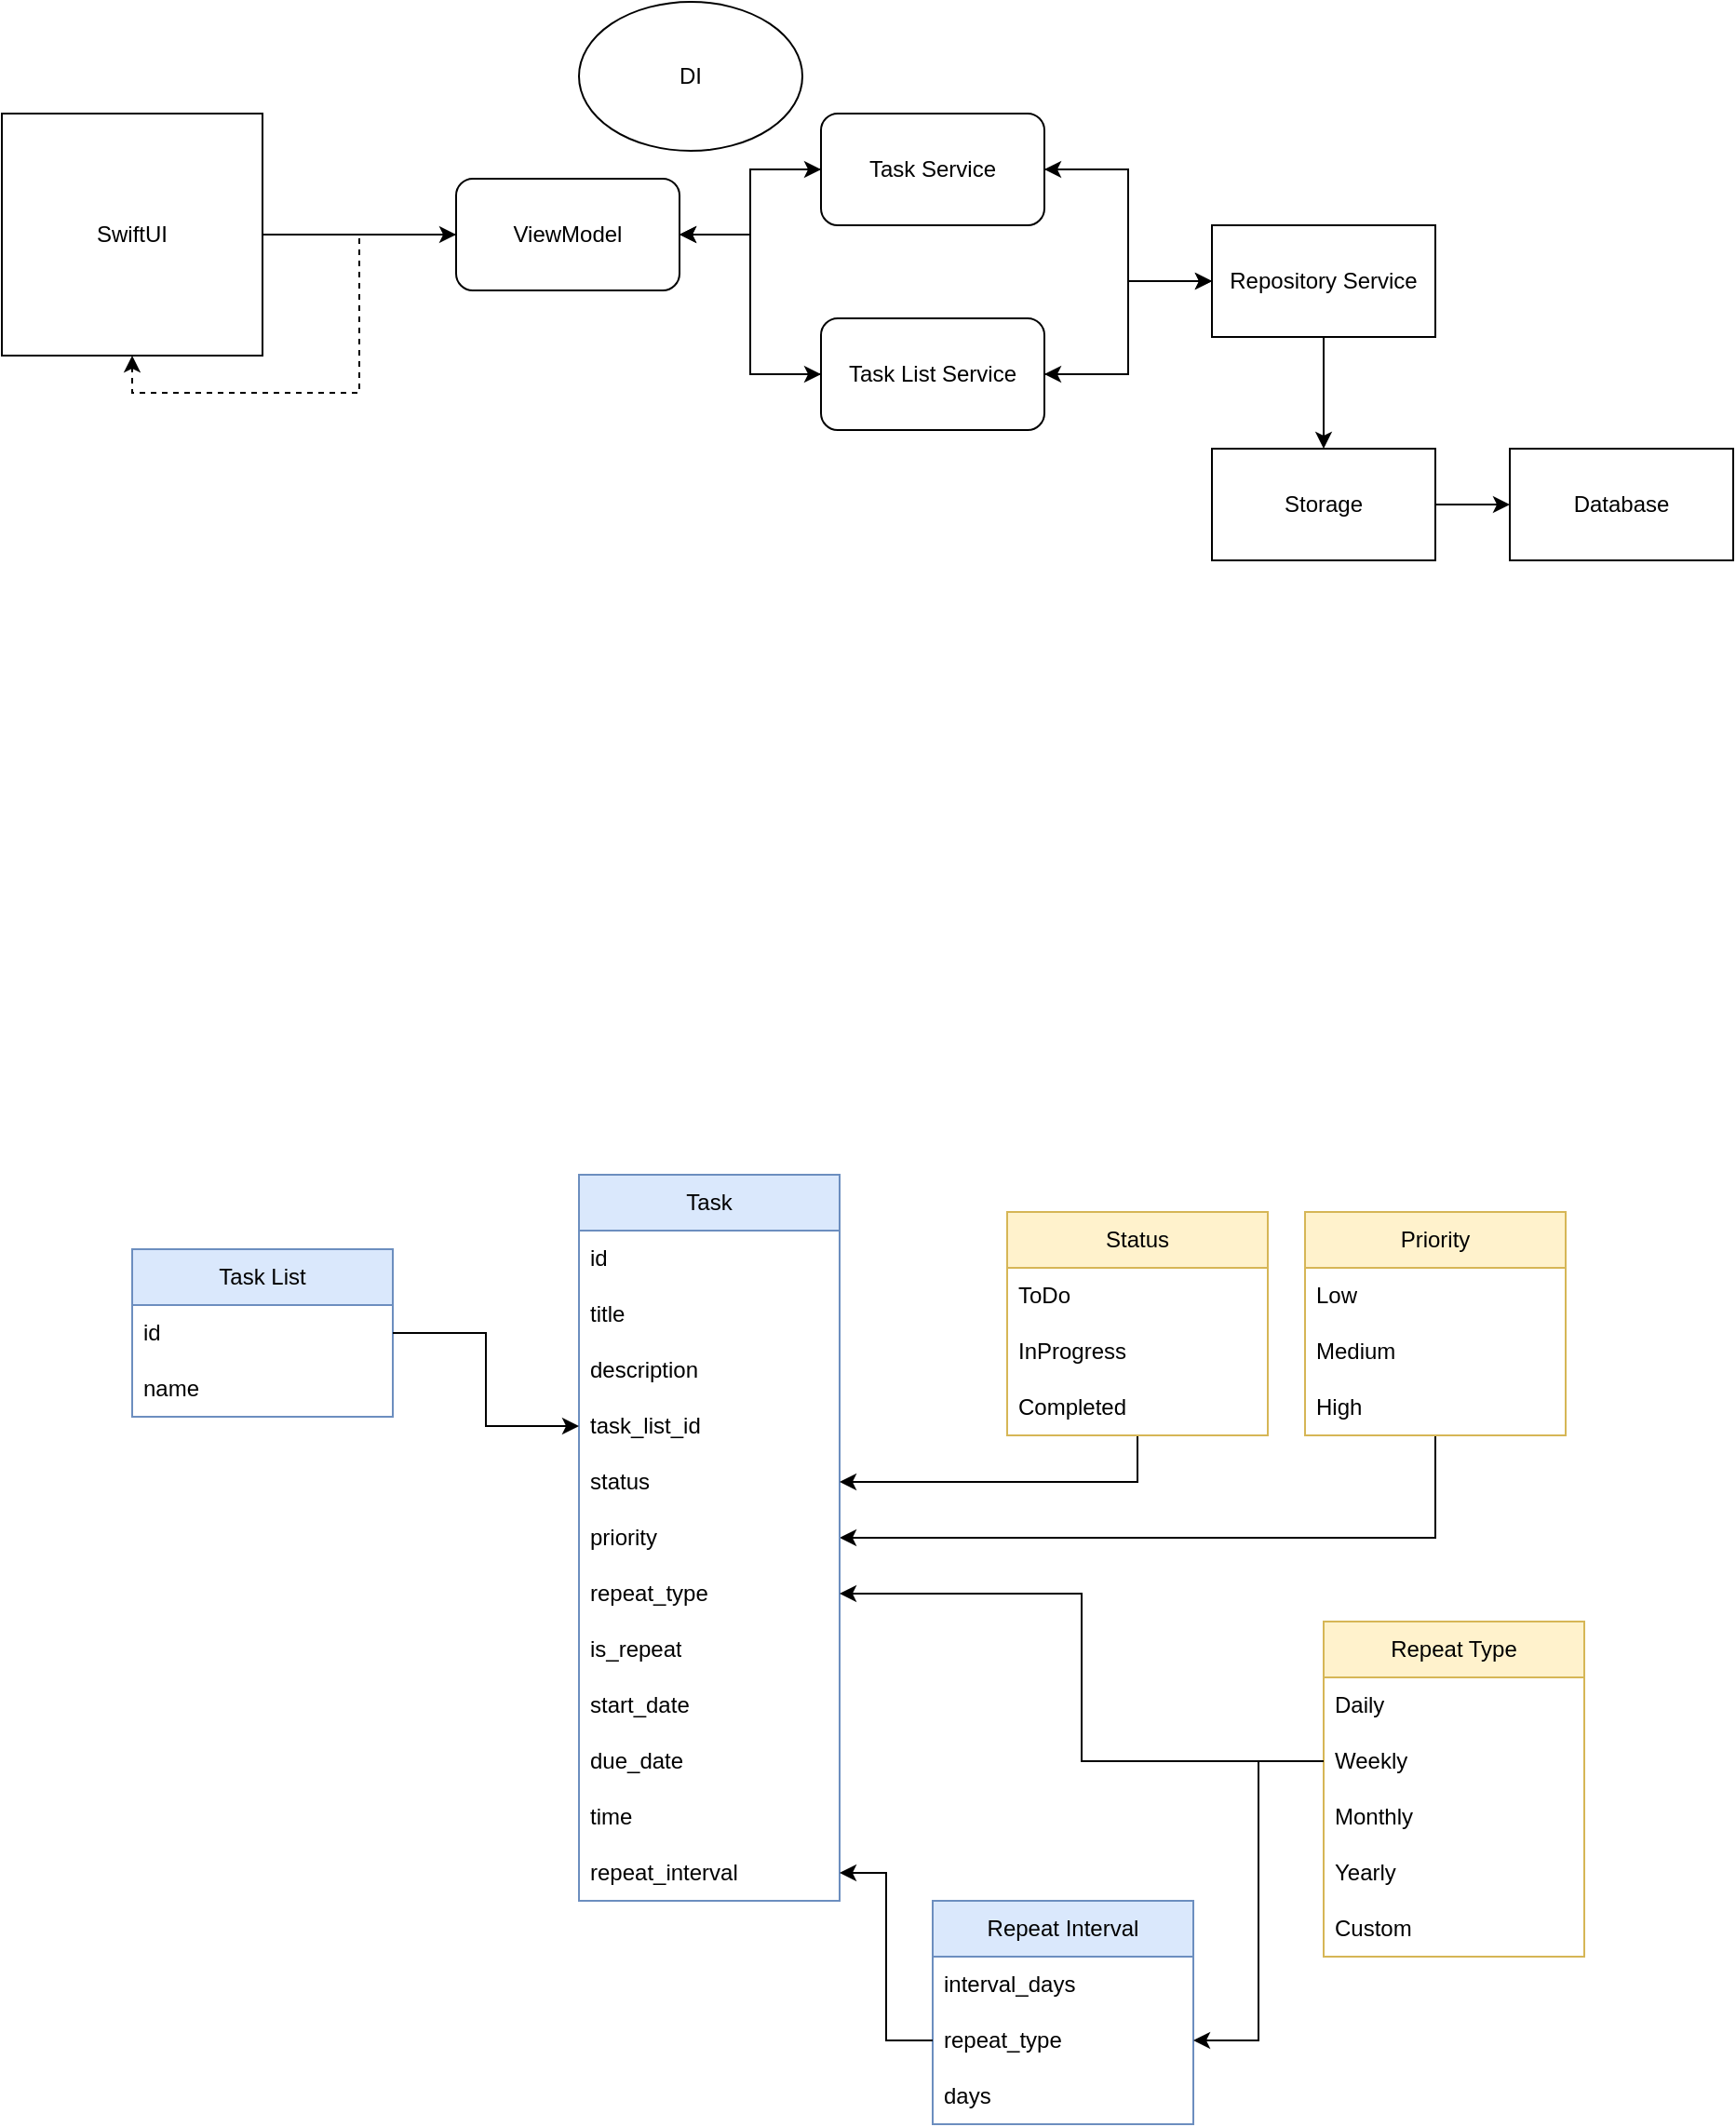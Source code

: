<mxfile version="24.7.8">
  <diagram name="Page-1" id="JUiJTz4QVHb5tbWXsS_-">
    <mxGraphModel dx="1193" dy="769" grid="1" gridSize="10" guides="1" tooltips="1" connect="1" arrows="1" fold="1" page="1" pageScale="1" pageWidth="827" pageHeight="1169" math="0" shadow="0">
      <root>
        <mxCell id="0" />
        <mxCell id="1" parent="0" />
        <mxCell id="2WDCpD30VYiqiOwWDSLP-6" style="edgeStyle=orthogonalEdgeStyle;rounded=0;orthogonalLoop=1;jettySize=auto;html=1;entryX=0;entryY=0.5;entryDx=0;entryDy=0;" edge="1" parent="1" source="2WDCpD30VYiqiOwWDSLP-1" target="2WDCpD30VYiqiOwWDSLP-2">
          <mxGeometry relative="1" as="geometry" />
        </mxCell>
        <mxCell id="2WDCpD30VYiqiOwWDSLP-1" value="SwiftUI" style="rounded=0;whiteSpace=wrap;html=1;" vertex="1" parent="1">
          <mxGeometry x="110" y="100" width="140" height="130" as="geometry" />
        </mxCell>
        <mxCell id="2WDCpD30VYiqiOwWDSLP-7" style="edgeStyle=orthogonalEdgeStyle;rounded=0;orthogonalLoop=1;jettySize=auto;html=1;entryX=0;entryY=0.5;entryDx=0;entryDy=0;" edge="1" parent="1" source="2WDCpD30VYiqiOwWDSLP-2" target="2WDCpD30VYiqiOwWDSLP-3">
          <mxGeometry relative="1" as="geometry" />
        </mxCell>
        <mxCell id="2WDCpD30VYiqiOwWDSLP-8" style="edgeStyle=orthogonalEdgeStyle;rounded=0;orthogonalLoop=1;jettySize=auto;html=1;entryX=0;entryY=0.5;entryDx=0;entryDy=0;" edge="1" parent="1" source="2WDCpD30VYiqiOwWDSLP-2" target="2WDCpD30VYiqiOwWDSLP-4">
          <mxGeometry relative="1" as="geometry" />
        </mxCell>
        <mxCell id="2WDCpD30VYiqiOwWDSLP-19" style="edgeStyle=orthogonalEdgeStyle;rounded=0;orthogonalLoop=1;jettySize=auto;html=1;entryX=0.5;entryY=1;entryDx=0;entryDy=0;dashed=1;" edge="1" parent="1" source="2WDCpD30VYiqiOwWDSLP-2" target="2WDCpD30VYiqiOwWDSLP-1">
          <mxGeometry relative="1" as="geometry" />
        </mxCell>
        <mxCell id="2WDCpD30VYiqiOwWDSLP-2" value="ViewModel" style="rounded=1;whiteSpace=wrap;html=1;" vertex="1" parent="1">
          <mxGeometry x="354" y="135" width="120" height="60" as="geometry" />
        </mxCell>
        <mxCell id="2WDCpD30VYiqiOwWDSLP-9" style="edgeStyle=orthogonalEdgeStyle;rounded=0;orthogonalLoop=1;jettySize=auto;html=1;entryX=0;entryY=0.5;entryDx=0;entryDy=0;" edge="1" parent="1" source="2WDCpD30VYiqiOwWDSLP-3" target="2WDCpD30VYiqiOwWDSLP-5">
          <mxGeometry relative="1" as="geometry" />
        </mxCell>
        <mxCell id="2WDCpD30VYiqiOwWDSLP-14" style="edgeStyle=orthogonalEdgeStyle;rounded=0;orthogonalLoop=1;jettySize=auto;html=1;entryX=1;entryY=0.5;entryDx=0;entryDy=0;" edge="1" parent="1" source="2WDCpD30VYiqiOwWDSLP-3" target="2WDCpD30VYiqiOwWDSLP-2">
          <mxGeometry relative="1" as="geometry" />
        </mxCell>
        <mxCell id="2WDCpD30VYiqiOwWDSLP-3" value="Task Service" style="rounded=1;whiteSpace=wrap;html=1;" vertex="1" parent="1">
          <mxGeometry x="550" y="100" width="120" height="60" as="geometry" />
        </mxCell>
        <mxCell id="2WDCpD30VYiqiOwWDSLP-10" style="edgeStyle=orthogonalEdgeStyle;rounded=0;orthogonalLoop=1;jettySize=auto;html=1;entryX=0;entryY=0.5;entryDx=0;entryDy=0;" edge="1" parent="1" source="2WDCpD30VYiqiOwWDSLP-4" target="2WDCpD30VYiqiOwWDSLP-5">
          <mxGeometry relative="1" as="geometry" />
        </mxCell>
        <mxCell id="2WDCpD30VYiqiOwWDSLP-13" style="edgeStyle=orthogonalEdgeStyle;rounded=0;orthogonalLoop=1;jettySize=auto;html=1;entryX=1;entryY=0.5;entryDx=0;entryDy=0;" edge="1" parent="1" source="2WDCpD30VYiqiOwWDSLP-4" target="2WDCpD30VYiqiOwWDSLP-2">
          <mxGeometry relative="1" as="geometry" />
        </mxCell>
        <mxCell id="2WDCpD30VYiqiOwWDSLP-4" value="Task List Service" style="rounded=1;whiteSpace=wrap;html=1;" vertex="1" parent="1">
          <mxGeometry x="550" y="210" width="120" height="60" as="geometry" />
        </mxCell>
        <mxCell id="2WDCpD30VYiqiOwWDSLP-11" style="edgeStyle=orthogonalEdgeStyle;rounded=0;orthogonalLoop=1;jettySize=auto;html=1;entryX=1;entryY=0.5;entryDx=0;entryDy=0;" edge="1" parent="1" source="2WDCpD30VYiqiOwWDSLP-5" target="2WDCpD30VYiqiOwWDSLP-3">
          <mxGeometry relative="1" as="geometry" />
        </mxCell>
        <mxCell id="2WDCpD30VYiqiOwWDSLP-12" style="edgeStyle=orthogonalEdgeStyle;rounded=0;orthogonalLoop=1;jettySize=auto;html=1;" edge="1" parent="1" source="2WDCpD30VYiqiOwWDSLP-5" target="2WDCpD30VYiqiOwWDSLP-4">
          <mxGeometry relative="1" as="geometry" />
        </mxCell>
        <mxCell id="2WDCpD30VYiqiOwWDSLP-21" style="edgeStyle=orthogonalEdgeStyle;rounded=0;orthogonalLoop=1;jettySize=auto;html=1;entryX=0.5;entryY=0;entryDx=0;entryDy=0;" edge="1" parent="1" source="2WDCpD30VYiqiOwWDSLP-5" target="2WDCpD30VYiqiOwWDSLP-20">
          <mxGeometry relative="1" as="geometry" />
        </mxCell>
        <mxCell id="2WDCpD30VYiqiOwWDSLP-5" value="Repository Service" style="rounded=0;whiteSpace=wrap;html=1;" vertex="1" parent="1">
          <mxGeometry x="760" y="160" width="120" height="60" as="geometry" />
        </mxCell>
        <mxCell id="2WDCpD30VYiqiOwWDSLP-15" value="DI" style="ellipse;whiteSpace=wrap;html=1;" vertex="1" parent="1">
          <mxGeometry x="420" y="40" width="120" height="80" as="geometry" />
        </mxCell>
        <mxCell id="2WDCpD30VYiqiOwWDSLP-16" value="Database" style="rounded=0;whiteSpace=wrap;html=1;" vertex="1" parent="1">
          <mxGeometry x="920" y="280" width="120" height="60" as="geometry" />
        </mxCell>
        <mxCell id="2WDCpD30VYiqiOwWDSLP-22" style="edgeStyle=orthogonalEdgeStyle;rounded=0;orthogonalLoop=1;jettySize=auto;html=1;entryX=0;entryY=0.5;entryDx=0;entryDy=0;" edge="1" parent="1" source="2WDCpD30VYiqiOwWDSLP-20" target="2WDCpD30VYiqiOwWDSLP-16">
          <mxGeometry relative="1" as="geometry" />
        </mxCell>
        <mxCell id="2WDCpD30VYiqiOwWDSLP-20" value="Storage" style="rounded=0;whiteSpace=wrap;html=1;" vertex="1" parent="1">
          <mxGeometry x="760" y="280" width="120" height="60" as="geometry" />
        </mxCell>
        <mxCell id="2WDCpD30VYiqiOwWDSLP-126" style="edgeStyle=orthogonalEdgeStyle;rounded=0;orthogonalLoop=1;jettySize=auto;html=1;" edge="1" parent="1" source="2WDCpD30VYiqiOwWDSLP-93" target="2WDCpD30VYiqiOwWDSLP-109">
          <mxGeometry relative="1" as="geometry" />
        </mxCell>
        <mxCell id="2WDCpD30VYiqiOwWDSLP-93" value="Priority" style="swimlane;fontStyle=0;childLayout=stackLayout;horizontal=1;startSize=30;horizontalStack=0;resizeParent=1;resizeParentMax=0;resizeLast=0;collapsible=1;marginBottom=0;whiteSpace=wrap;html=1;fillColor=#fff2cc;strokeColor=#d6b656;" vertex="1" parent="1">
          <mxGeometry x="810" y="690" width="140" height="120" as="geometry" />
        </mxCell>
        <mxCell id="2WDCpD30VYiqiOwWDSLP-94" value="Low" style="text;strokeColor=none;fillColor=none;align=left;verticalAlign=middle;spacingLeft=4;spacingRight=4;overflow=hidden;points=[[0,0.5],[1,0.5]];portConstraint=eastwest;rotatable=0;whiteSpace=wrap;html=1;" vertex="1" parent="2WDCpD30VYiqiOwWDSLP-93">
          <mxGeometry y="30" width="140" height="30" as="geometry" />
        </mxCell>
        <mxCell id="2WDCpD30VYiqiOwWDSLP-95" value="Medium" style="text;strokeColor=none;fillColor=none;align=left;verticalAlign=middle;spacingLeft=4;spacingRight=4;overflow=hidden;points=[[0,0.5],[1,0.5]];portConstraint=eastwest;rotatable=0;whiteSpace=wrap;html=1;" vertex="1" parent="2WDCpD30VYiqiOwWDSLP-93">
          <mxGeometry y="60" width="140" height="30" as="geometry" />
        </mxCell>
        <mxCell id="2WDCpD30VYiqiOwWDSLP-96" value="High" style="text;strokeColor=none;fillColor=none;align=left;verticalAlign=middle;spacingLeft=4;spacingRight=4;overflow=hidden;points=[[0,0.5],[1,0.5]];portConstraint=eastwest;rotatable=0;whiteSpace=wrap;html=1;" vertex="1" parent="2WDCpD30VYiqiOwWDSLP-93">
          <mxGeometry y="90" width="140" height="30" as="geometry" />
        </mxCell>
        <mxCell id="2WDCpD30VYiqiOwWDSLP-97" value="Repeat Type" style="swimlane;fontStyle=0;childLayout=stackLayout;horizontal=1;startSize=30;horizontalStack=0;resizeParent=1;resizeParentMax=0;resizeLast=0;collapsible=1;marginBottom=0;whiteSpace=wrap;html=1;fillColor=#fff2cc;strokeColor=#d6b656;" vertex="1" parent="1">
          <mxGeometry x="820" y="910" width="140" height="180" as="geometry" />
        </mxCell>
        <mxCell id="2WDCpD30VYiqiOwWDSLP-98" value="Daily" style="text;strokeColor=none;fillColor=none;align=left;verticalAlign=middle;spacingLeft=4;spacingRight=4;overflow=hidden;points=[[0,0.5],[1,0.5]];portConstraint=eastwest;rotatable=0;whiteSpace=wrap;html=1;" vertex="1" parent="2WDCpD30VYiqiOwWDSLP-97">
          <mxGeometry y="30" width="140" height="30" as="geometry" />
        </mxCell>
        <mxCell id="2WDCpD30VYiqiOwWDSLP-99" value="Weekly" style="text;strokeColor=none;fillColor=none;align=left;verticalAlign=middle;spacingLeft=4;spacingRight=4;overflow=hidden;points=[[0,0.5],[1,0.5]];portConstraint=eastwest;rotatable=0;whiteSpace=wrap;html=1;" vertex="1" parent="2WDCpD30VYiqiOwWDSLP-97">
          <mxGeometry y="60" width="140" height="30" as="geometry" />
        </mxCell>
        <mxCell id="2WDCpD30VYiqiOwWDSLP-101" value="Monthly&lt;span style=&quot;color: rgba(0, 0, 0, 0); font-family: monospace; font-size: 0px; text-wrap: nowrap;&quot;&gt;%3CmxGraphModel%3E%3Croot%3E%3CmxCell%20id%3D%220%22%2F%3E%3CmxCell%20id%3D%221%22%20parent%3D%220%22%2F%3E%3CmxCell%20id%3D%222%22%20value%3D%22Priority%22%20style%3D%22swimlane%3BfontStyle%3D0%3BchildLayout%3DstackLayout%3Bhorizontal%3D1%3BstartSize%3D30%3BhorizontalStack%3D0%3BresizeParent%3D1%3BresizeParentMax%3D0%3BresizeLast%3D0%3Bcollapsible%3D1%3BmarginBottom%3D0%3BwhiteSpace%3Dwrap%3Bhtml%3D1%3BfillColor%3D%23fff2cc%3BstrokeColor%3D%23d6b656%3B%22%20vertex%3D%221%22%20parent%3D%221%22%3E%3CmxGeometry%20x%3D%22670%22%20y%3D%22520%22%20width%3D%22140%22%20height%3D%22120%22%20as%3D%22geometry%22%2F%3E%3C%2FmxCell%3E%3CmxCell%20id%3D%223%22%20value%3D%22Low%22%20style%3D%22text%3BstrokeColor%3Dnone%3BfillColor%3Dnone%3Balign%3Dleft%3BverticalAlign%3Dmiddle%3BspacingLeft%3D4%3BspacingRight%3D4%3Boverflow%3Dhidden%3Bpoints%3D%5B%5B0%2C0.5%5D%2C%5B1%2C0.5%5D%5D%3BportConstraint%3Deastwest%3Brotatable%3D0%3BwhiteSpace%3Dwrap%3Bhtml%3D1%3B%22%20vertex%3D%221%22%20parent%3D%222%22%3E%3CmxGeometry%20y%3D%2230%22%20width%3D%22140%22%20height%3D%2230%22%20as%3D%22geometry%22%2F%3E%3C%2FmxCell%3E%3CmxCell%20id%3D%224%22%20value%3D%22Medium%22%20style%3D%22text%3BstrokeColor%3Dnone%3BfillColor%3Dnone%3Balign%3Dleft%3BverticalAlign%3Dmiddle%3BspacingLeft%3D4%3BspacingRight%3D4%3Boverflow%3Dhidden%3Bpoints%3D%5B%5B0%2C0.5%5D%2C%5B1%2C0.5%5D%5D%3BportConstraint%3Deastwest%3Brotatable%3D0%3BwhiteSpace%3Dwrap%3Bhtml%3D1%3B%22%20vertex%3D%221%22%20parent%3D%222%22%3E%3CmxGeometry%20y%3D%2260%22%20width%3D%22140%22%20height%3D%2230%22%20as%3D%22geometry%22%2F%3E%3C%2FmxCell%3E%3CmxCell%20id%3D%225%22%20value%3D%22High%22%20style%3D%22text%3BstrokeColor%3Dnone%3BfillColor%3Dnone%3Balign%3Dleft%3BverticalAlign%3Dmiddle%3BspacingLeft%3D4%3BspacingRight%3D4%3Boverflow%3Dhidden%3Bpoints%3D%5B%5B0%2C0.5%5D%2C%5B1%2C0.5%5D%5D%3BportConstraint%3Deastwest%3Brotatable%3D0%3BwhiteSpace%3Dwrap%3Bhtml%3D1%3B%22%20vertex%3D%221%22%20parent%3D%222%22%3E%3CmxGeometry%20y%3D%2290%22%20width%3D%22140%22%20height%3D%2230%22%20as%3D%22geometry%22%2F%3E%3C%2FmxCell%3E%3C%2Froot%3E%3C%2FmxGraphModel%3E&lt;/span&gt;" style="text;strokeColor=none;fillColor=none;align=left;verticalAlign=middle;spacingLeft=4;spacingRight=4;overflow=hidden;points=[[0,0.5],[1,0.5]];portConstraint=eastwest;rotatable=0;whiteSpace=wrap;html=1;" vertex="1" parent="2WDCpD30VYiqiOwWDSLP-97">
          <mxGeometry y="90" width="140" height="30" as="geometry" />
        </mxCell>
        <mxCell id="2WDCpD30VYiqiOwWDSLP-102" value="Yearly" style="text;strokeColor=none;fillColor=none;align=left;verticalAlign=middle;spacingLeft=4;spacingRight=4;overflow=hidden;points=[[0,0.5],[1,0.5]];portConstraint=eastwest;rotatable=0;whiteSpace=wrap;html=1;" vertex="1" parent="2WDCpD30VYiqiOwWDSLP-97">
          <mxGeometry y="120" width="140" height="30" as="geometry" />
        </mxCell>
        <mxCell id="2WDCpD30VYiqiOwWDSLP-100" value="Custom" style="text;strokeColor=none;fillColor=none;align=left;verticalAlign=middle;spacingLeft=4;spacingRight=4;overflow=hidden;points=[[0,0.5],[1,0.5]];portConstraint=eastwest;rotatable=0;whiteSpace=wrap;html=1;" vertex="1" parent="2WDCpD30VYiqiOwWDSLP-97">
          <mxGeometry y="150" width="140" height="30" as="geometry" />
        </mxCell>
        <mxCell id="2WDCpD30VYiqiOwWDSLP-103" value="Task List" style="swimlane;fontStyle=0;childLayout=stackLayout;horizontal=1;startSize=30;horizontalStack=0;resizeParent=1;resizeParentMax=0;resizeLast=0;collapsible=1;marginBottom=0;whiteSpace=wrap;html=1;fillColor=#dae8fc;strokeColor=#6c8ebf;" vertex="1" parent="1">
          <mxGeometry x="180" y="710" width="140" height="90" as="geometry" />
        </mxCell>
        <mxCell id="2WDCpD30VYiqiOwWDSLP-104" value="id" style="text;strokeColor=none;fillColor=none;align=left;verticalAlign=middle;spacingLeft=4;spacingRight=4;overflow=hidden;points=[[0,0.5],[1,0.5]];portConstraint=eastwest;rotatable=0;whiteSpace=wrap;html=1;" vertex="1" parent="2WDCpD30VYiqiOwWDSLP-103">
          <mxGeometry y="30" width="140" height="30" as="geometry" />
        </mxCell>
        <mxCell id="2WDCpD30VYiqiOwWDSLP-105" value="name" style="text;strokeColor=none;fillColor=none;align=left;verticalAlign=middle;spacingLeft=4;spacingRight=4;overflow=hidden;points=[[0,0.5],[1,0.5]];portConstraint=eastwest;rotatable=0;whiteSpace=wrap;html=1;" vertex="1" parent="2WDCpD30VYiqiOwWDSLP-103">
          <mxGeometry y="60" width="140" height="30" as="geometry" />
        </mxCell>
        <mxCell id="2WDCpD30VYiqiOwWDSLP-107" value="Task" style="swimlane;fontStyle=0;childLayout=stackLayout;horizontal=1;startSize=30;horizontalStack=0;resizeParent=1;resizeParentMax=0;resizeLast=0;collapsible=1;marginBottom=0;whiteSpace=wrap;html=1;fillColor=#dae8fc;strokeColor=#6c8ebf;" vertex="1" parent="1">
          <mxGeometry x="420" y="670" width="140" height="390" as="geometry" />
        </mxCell>
        <mxCell id="2WDCpD30VYiqiOwWDSLP-108" value="id" style="text;strokeColor=none;fillColor=none;align=left;verticalAlign=middle;spacingLeft=4;spacingRight=4;overflow=hidden;points=[[0,0.5],[1,0.5]];portConstraint=eastwest;rotatable=0;whiteSpace=wrap;html=1;" vertex="1" parent="2WDCpD30VYiqiOwWDSLP-107">
          <mxGeometry y="30" width="140" height="30" as="geometry" />
        </mxCell>
        <mxCell id="2WDCpD30VYiqiOwWDSLP-110" value="title" style="text;strokeColor=none;fillColor=none;align=left;verticalAlign=middle;spacingLeft=4;spacingRight=4;overflow=hidden;points=[[0,0.5],[1,0.5]];portConstraint=eastwest;rotatable=0;whiteSpace=wrap;html=1;" vertex="1" parent="2WDCpD30VYiqiOwWDSLP-107">
          <mxGeometry y="60" width="140" height="30" as="geometry" />
        </mxCell>
        <mxCell id="2WDCpD30VYiqiOwWDSLP-111" value="description" style="text;strokeColor=none;fillColor=none;align=left;verticalAlign=middle;spacingLeft=4;spacingRight=4;overflow=hidden;points=[[0,0.5],[1,0.5]];portConstraint=eastwest;rotatable=0;whiteSpace=wrap;html=1;" vertex="1" parent="2WDCpD30VYiqiOwWDSLP-107">
          <mxGeometry y="90" width="140" height="30" as="geometry" />
        </mxCell>
        <mxCell id="2WDCpD30VYiqiOwWDSLP-112" value="task_list_id" style="text;strokeColor=none;fillColor=none;align=left;verticalAlign=middle;spacingLeft=4;spacingRight=4;overflow=hidden;points=[[0,0.5],[1,0.5]];portConstraint=eastwest;rotatable=0;whiteSpace=wrap;html=1;" vertex="1" parent="2WDCpD30VYiqiOwWDSLP-107">
          <mxGeometry y="120" width="140" height="30" as="geometry" />
        </mxCell>
        <mxCell id="2WDCpD30VYiqiOwWDSLP-119" value="status" style="text;strokeColor=none;fillColor=none;align=left;verticalAlign=middle;spacingLeft=4;spacingRight=4;overflow=hidden;points=[[0,0.5],[1,0.5]];portConstraint=eastwest;rotatable=0;whiteSpace=wrap;html=1;" vertex="1" parent="2WDCpD30VYiqiOwWDSLP-107">
          <mxGeometry y="150" width="140" height="30" as="geometry" />
        </mxCell>
        <mxCell id="2WDCpD30VYiqiOwWDSLP-109" value="priority" style="text;strokeColor=none;fillColor=none;align=left;verticalAlign=middle;spacingLeft=4;spacingRight=4;overflow=hidden;points=[[0,0.5],[1,0.5]];portConstraint=eastwest;rotatable=0;whiteSpace=wrap;html=1;" vertex="1" parent="2WDCpD30VYiqiOwWDSLP-107">
          <mxGeometry y="180" width="140" height="30" as="geometry" />
        </mxCell>
        <mxCell id="2WDCpD30VYiqiOwWDSLP-120" value="repeat_type" style="text;strokeColor=none;fillColor=none;align=left;verticalAlign=middle;spacingLeft=4;spacingRight=4;overflow=hidden;points=[[0,0.5],[1,0.5]];portConstraint=eastwest;rotatable=0;whiteSpace=wrap;html=1;" vertex="1" parent="2WDCpD30VYiqiOwWDSLP-107">
          <mxGeometry y="210" width="140" height="30" as="geometry" />
        </mxCell>
        <mxCell id="2WDCpD30VYiqiOwWDSLP-124" value="is_repeat" style="text;strokeColor=none;fillColor=none;align=left;verticalAlign=middle;spacingLeft=4;spacingRight=4;overflow=hidden;points=[[0,0.5],[1,0.5]];portConstraint=eastwest;rotatable=0;whiteSpace=wrap;html=1;" vertex="1" parent="2WDCpD30VYiqiOwWDSLP-107">
          <mxGeometry y="240" width="140" height="30" as="geometry" />
        </mxCell>
        <mxCell id="2WDCpD30VYiqiOwWDSLP-122" value="start_date" style="text;strokeColor=none;fillColor=none;align=left;verticalAlign=middle;spacingLeft=4;spacingRight=4;overflow=hidden;points=[[0,0.5],[1,0.5]];portConstraint=eastwest;rotatable=0;whiteSpace=wrap;html=1;" vertex="1" parent="2WDCpD30VYiqiOwWDSLP-107">
          <mxGeometry y="270" width="140" height="30" as="geometry" />
        </mxCell>
        <mxCell id="2WDCpD30VYiqiOwWDSLP-121" value="due_date" style="text;strokeColor=none;fillColor=none;align=left;verticalAlign=middle;spacingLeft=4;spacingRight=4;overflow=hidden;points=[[0,0.5],[1,0.5]];portConstraint=eastwest;rotatable=0;whiteSpace=wrap;html=1;" vertex="1" parent="2WDCpD30VYiqiOwWDSLP-107">
          <mxGeometry y="300" width="140" height="30" as="geometry" />
        </mxCell>
        <mxCell id="2WDCpD30VYiqiOwWDSLP-123" value="time" style="text;strokeColor=none;fillColor=none;align=left;verticalAlign=middle;spacingLeft=4;spacingRight=4;overflow=hidden;points=[[0,0.5],[1,0.5]];portConstraint=eastwest;rotatable=0;whiteSpace=wrap;html=1;" vertex="1" parent="2WDCpD30VYiqiOwWDSLP-107">
          <mxGeometry y="330" width="140" height="30" as="geometry" />
        </mxCell>
        <mxCell id="2WDCpD30VYiqiOwWDSLP-125" value="repeat_interval" style="text;strokeColor=none;fillColor=none;align=left;verticalAlign=middle;spacingLeft=4;spacingRight=4;overflow=hidden;points=[[0,0.5],[1,0.5]];portConstraint=eastwest;rotatable=0;whiteSpace=wrap;html=1;" vertex="1" parent="2WDCpD30VYiqiOwWDSLP-107">
          <mxGeometry y="360" width="140" height="30" as="geometry" />
        </mxCell>
        <mxCell id="2WDCpD30VYiqiOwWDSLP-128" style="edgeStyle=orthogonalEdgeStyle;rounded=0;orthogonalLoop=1;jettySize=auto;html=1;" edge="1" parent="1" source="2WDCpD30VYiqiOwWDSLP-113" target="2WDCpD30VYiqiOwWDSLP-119">
          <mxGeometry relative="1" as="geometry" />
        </mxCell>
        <mxCell id="2WDCpD30VYiqiOwWDSLP-113" value="Status" style="swimlane;fontStyle=0;childLayout=stackLayout;horizontal=1;startSize=30;horizontalStack=0;resizeParent=1;resizeParentMax=0;resizeLast=0;collapsible=1;marginBottom=0;whiteSpace=wrap;html=1;fillColor=#fff2cc;strokeColor=#d6b656;" vertex="1" parent="1">
          <mxGeometry x="650" y="690" width="140" height="120" as="geometry" />
        </mxCell>
        <mxCell id="2WDCpD30VYiqiOwWDSLP-114" value="ToDo" style="text;strokeColor=none;fillColor=none;align=left;verticalAlign=middle;spacingLeft=4;spacingRight=4;overflow=hidden;points=[[0,0.5],[1,0.5]];portConstraint=eastwest;rotatable=0;whiteSpace=wrap;html=1;" vertex="1" parent="2WDCpD30VYiqiOwWDSLP-113">
          <mxGeometry y="30" width="140" height="30" as="geometry" />
        </mxCell>
        <mxCell id="2WDCpD30VYiqiOwWDSLP-115" value="InProgress" style="text;strokeColor=none;fillColor=none;align=left;verticalAlign=middle;spacingLeft=4;spacingRight=4;overflow=hidden;points=[[0,0.5],[1,0.5]];portConstraint=eastwest;rotatable=0;whiteSpace=wrap;html=1;" vertex="1" parent="2WDCpD30VYiqiOwWDSLP-113">
          <mxGeometry y="60" width="140" height="30" as="geometry" />
        </mxCell>
        <mxCell id="2WDCpD30VYiqiOwWDSLP-117" value="Completed" style="text;strokeColor=none;fillColor=none;align=left;verticalAlign=middle;spacingLeft=4;spacingRight=4;overflow=hidden;points=[[0,0.5],[1,0.5]];portConstraint=eastwest;rotatable=0;whiteSpace=wrap;html=1;" vertex="1" parent="2WDCpD30VYiqiOwWDSLP-113">
          <mxGeometry y="90" width="140" height="30" as="geometry" />
        </mxCell>
        <mxCell id="2WDCpD30VYiqiOwWDSLP-118" style="edgeStyle=orthogonalEdgeStyle;rounded=0;orthogonalLoop=1;jettySize=auto;html=1;entryX=0;entryY=0.5;entryDx=0;entryDy=0;" edge="1" parent="1" source="2WDCpD30VYiqiOwWDSLP-104" target="2WDCpD30VYiqiOwWDSLP-112">
          <mxGeometry relative="1" as="geometry" />
        </mxCell>
        <mxCell id="2WDCpD30VYiqiOwWDSLP-127" style="edgeStyle=orthogonalEdgeStyle;rounded=0;orthogonalLoop=1;jettySize=auto;html=1;" edge="1" parent="1" source="2WDCpD30VYiqiOwWDSLP-99" target="2WDCpD30VYiqiOwWDSLP-120">
          <mxGeometry relative="1" as="geometry" />
        </mxCell>
        <mxCell id="2WDCpD30VYiqiOwWDSLP-129" value="Repeat Interval" style="swimlane;fontStyle=0;childLayout=stackLayout;horizontal=1;startSize=30;horizontalStack=0;resizeParent=1;resizeParentMax=0;resizeLast=0;collapsible=1;marginBottom=0;whiteSpace=wrap;html=1;fillColor=#dae8fc;strokeColor=#6c8ebf;" vertex="1" parent="1">
          <mxGeometry x="610" y="1060" width="140" height="120" as="geometry" />
        </mxCell>
        <mxCell id="2WDCpD30VYiqiOwWDSLP-130" value="interval_days" style="text;strokeColor=none;fillColor=none;align=left;verticalAlign=middle;spacingLeft=4;spacingRight=4;overflow=hidden;points=[[0,0.5],[1,0.5]];portConstraint=eastwest;rotatable=0;whiteSpace=wrap;html=1;" vertex="1" parent="2WDCpD30VYiqiOwWDSLP-129">
          <mxGeometry y="30" width="140" height="30" as="geometry" />
        </mxCell>
        <mxCell id="2WDCpD30VYiqiOwWDSLP-131" value="repeat_type" style="text;strokeColor=none;fillColor=none;align=left;verticalAlign=middle;spacingLeft=4;spacingRight=4;overflow=hidden;points=[[0,0.5],[1,0.5]];portConstraint=eastwest;rotatable=0;whiteSpace=wrap;html=1;" vertex="1" parent="2WDCpD30VYiqiOwWDSLP-129">
          <mxGeometry y="60" width="140" height="30" as="geometry" />
        </mxCell>
        <mxCell id="2WDCpD30VYiqiOwWDSLP-133" value="days" style="text;strokeColor=none;fillColor=none;align=left;verticalAlign=middle;spacingLeft=4;spacingRight=4;overflow=hidden;points=[[0,0.5],[1,0.5]];portConstraint=eastwest;rotatable=0;whiteSpace=wrap;html=1;" vertex="1" parent="2WDCpD30VYiqiOwWDSLP-129">
          <mxGeometry y="90" width="140" height="30" as="geometry" />
        </mxCell>
        <mxCell id="2WDCpD30VYiqiOwWDSLP-134" style="edgeStyle=orthogonalEdgeStyle;rounded=0;orthogonalLoop=1;jettySize=auto;html=1;" edge="1" parent="1" source="2WDCpD30VYiqiOwWDSLP-131" target="2WDCpD30VYiqiOwWDSLP-125">
          <mxGeometry relative="1" as="geometry" />
        </mxCell>
        <mxCell id="2WDCpD30VYiqiOwWDSLP-136" style="edgeStyle=orthogonalEdgeStyle;rounded=0;orthogonalLoop=1;jettySize=auto;html=1;" edge="1" parent="1" source="2WDCpD30VYiqiOwWDSLP-99" target="2WDCpD30VYiqiOwWDSLP-131">
          <mxGeometry relative="1" as="geometry" />
        </mxCell>
      </root>
    </mxGraphModel>
  </diagram>
</mxfile>
